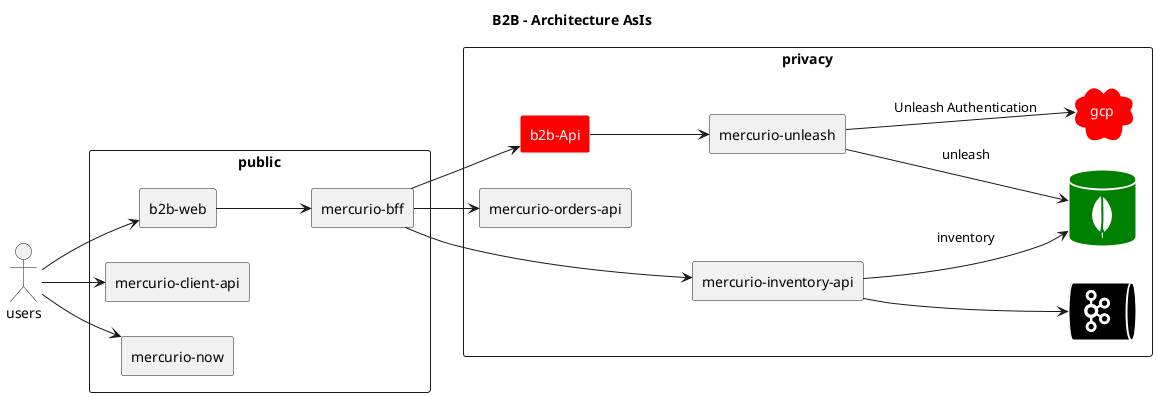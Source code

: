 @startuml
!include <cloudinsight/mongodb>
!include <cloudinsight/kafka>
title B2B - Architecture AsIs
left to right direction
actor users
rectangle public {
    rectangle "b2b-web" as b2bWeb
    rectangle "mercurio-client-api" as mercurioClientApi
    rectangle "mercurio-now" as mercurioNow
    rectangle "mercurio-bff" as mercurioBff
}

rectangle privacy {
    rectangle "b2b-Api" as b2bApi #red;line:white;line.bold;text:white
    rectangle "mercurio-unleash" as mercurioUnleash
    cloud gcp #red;line:white;line.bold;text:white
    database "<$mongodb>" as mongodb #green;line:white;line.bold;text:white
    rectangle "mercurio-inventory-api" as mercurioInventoryApi
    queue "<$kafka>" as kafka #black;line:white;line.bold;text:white
    rectangle "mercurio-orders-api" as mercurioOrdersApi
}


users --> b2bWeb
users --> mercurioClientApi
users --> mercurioNow
b2bWeb --> mercurioBff
mercurioBff --> b2bApi
b2bApi --> mercurioUnleash
mercurioUnleash --> gcp: Unleash Authentication
mercurioUnleash --> mongodb: unleash
mercurioBff --> mercurioInventoryApi
mercurioBff --> mercurioOrdersApi
mercurioInventoryApi --> mongodb: inventory
mercurioInventoryApi --> kafka
' mercurioClientApi --> mercurioInventoryApi
' mercurioClientApi --> mercurioOrdersApi
@enduml